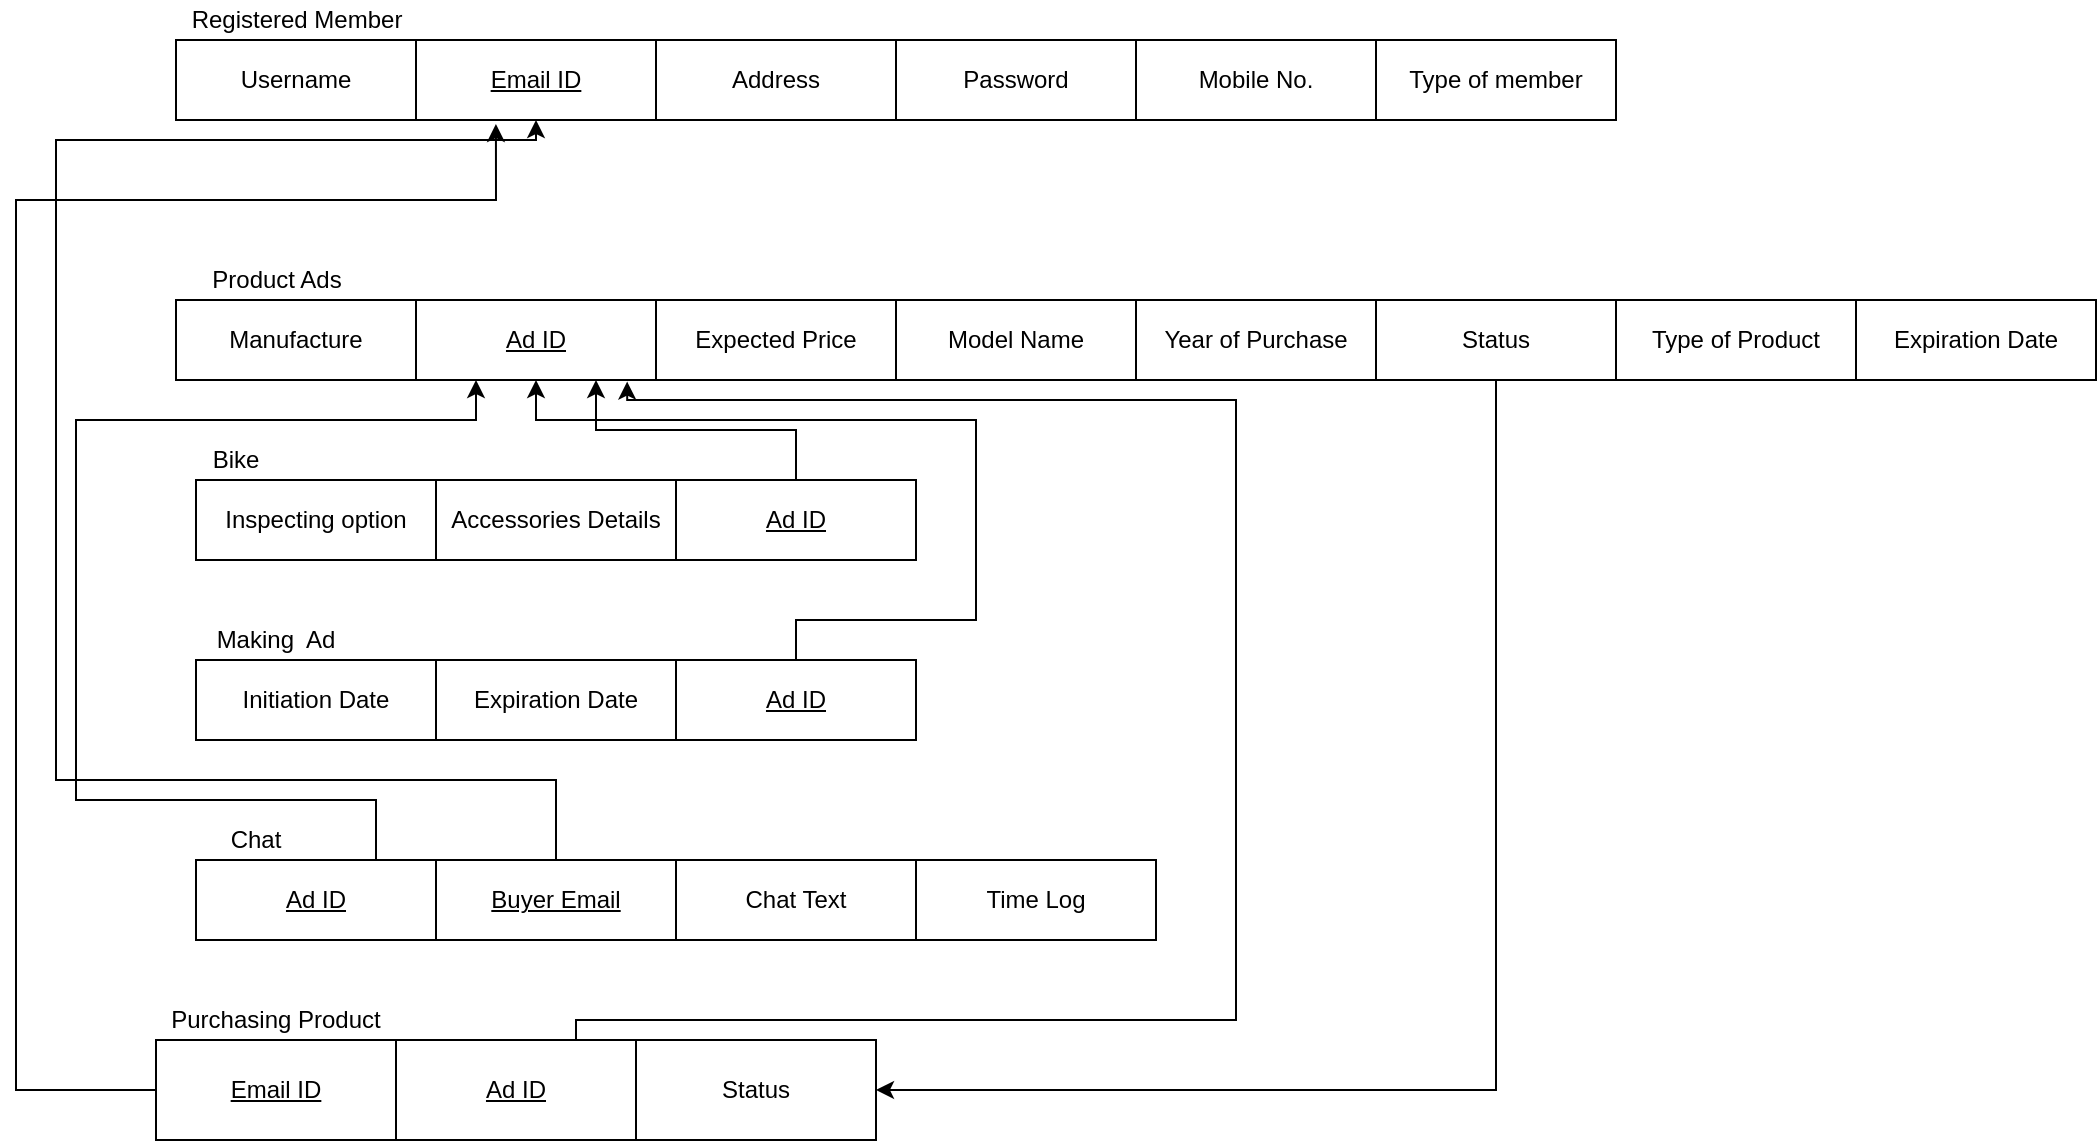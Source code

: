 <mxfile version="13.7.9" type="github">
  <diagram id="R2lEEEUBdFMjLlhIrx00" name="Page-1">
    <mxGraphModel dx="1038" dy="585" grid="1" gridSize="10" guides="1" tooltips="1" connect="1" arrows="1" fold="1" page="1" pageScale="1" pageWidth="850" pageHeight="1100" math="0" shadow="0" extFonts="Permanent Marker^https://fonts.googleapis.com/css?family=Permanent+Marker">
      <root>
        <mxCell id="0" />
        <mxCell id="1" parent="0" />
        <mxCell id="VTgU6rWMDkE47YNrMJMj-1" value="Username" style="rounded=0;whiteSpace=wrap;html=1;" parent="1" vertex="1">
          <mxGeometry x="110" y="160" width="120" height="40" as="geometry" />
        </mxCell>
        <mxCell id="VTgU6rWMDkE47YNrMJMj-2" value="&lt;u&gt;Email ID&lt;/u&gt;" style="rounded=0;whiteSpace=wrap;html=1;" parent="1" vertex="1">
          <mxGeometry x="230" y="160" width="120" height="40" as="geometry" />
        </mxCell>
        <mxCell id="VTgU6rWMDkE47YNrMJMj-3" value="Address" style="rounded=0;whiteSpace=wrap;html=1;" parent="1" vertex="1">
          <mxGeometry x="350" y="160" width="120" height="40" as="geometry" />
        </mxCell>
        <mxCell id="VTgU6rWMDkE47YNrMJMj-4" value="Password" style="rounded=0;whiteSpace=wrap;html=1;" parent="1" vertex="1">
          <mxGeometry x="470" y="160" width="120" height="40" as="geometry" />
        </mxCell>
        <mxCell id="VTgU6rWMDkE47YNrMJMj-5" value="Mobile No." style="rounded=0;whiteSpace=wrap;html=1;" parent="1" vertex="1">
          <mxGeometry x="590" y="160" width="120" height="40" as="geometry" />
        </mxCell>
        <mxCell id="VTgU6rWMDkE47YNrMJMj-6" value="Type of member" style="rounded=0;whiteSpace=wrap;html=1;" parent="1" vertex="1">
          <mxGeometry x="710" y="160" width="120" height="40" as="geometry" />
        </mxCell>
        <mxCell id="VTgU6rWMDkE47YNrMJMj-7" value="Registered Member" style="text;html=1;align=center;verticalAlign=middle;resizable=0;points=[];autosize=1;" parent="1" vertex="1">
          <mxGeometry x="110" y="140" width="120" height="20" as="geometry" />
        </mxCell>
        <mxCell id="VTgU6rWMDkE47YNrMJMj-9" value="Manufacture" style="rounded=0;whiteSpace=wrap;html=1;" parent="1" vertex="1">
          <mxGeometry x="110" y="290" width="120" height="40" as="geometry" />
        </mxCell>
        <mxCell id="VTgU6rWMDkE47YNrMJMj-10" value="&lt;u&gt;Ad ID&lt;/u&gt;" style="rounded=0;whiteSpace=wrap;html=1;" parent="1" vertex="1">
          <mxGeometry x="230" y="290" width="120" height="40" as="geometry" />
        </mxCell>
        <mxCell id="VTgU6rWMDkE47YNrMJMj-11" value="Expected Price" style="rounded=0;whiteSpace=wrap;html=1;" parent="1" vertex="1">
          <mxGeometry x="350" y="290" width="120" height="40" as="geometry" />
        </mxCell>
        <mxCell id="VTgU6rWMDkE47YNrMJMj-12" value="Model Name" style="rounded=0;whiteSpace=wrap;html=1;" parent="1" vertex="1">
          <mxGeometry x="470" y="290" width="120" height="40" as="geometry" />
        </mxCell>
        <mxCell id="VTgU6rWMDkE47YNrMJMj-13" value="Year of Purchase" style="rounded=0;whiteSpace=wrap;html=1;" parent="1" vertex="1">
          <mxGeometry x="590" y="290" width="120" height="40" as="geometry" />
        </mxCell>
        <mxCell id="Xb1ADGNEyXCBVWdmreie-17" style="edgeStyle=orthogonalEdgeStyle;rounded=0;orthogonalLoop=1;jettySize=auto;html=1;exitX=0.5;exitY=1;exitDx=0;exitDy=0;entryX=1;entryY=0.5;entryDx=0;entryDy=0;" edge="1" parent="1" source="VTgU6rWMDkE47YNrMJMj-14" target="Xb1ADGNEyXCBVWdmreie-9">
          <mxGeometry relative="1" as="geometry" />
        </mxCell>
        <mxCell id="VTgU6rWMDkE47YNrMJMj-14" value="Status" style="rounded=0;whiteSpace=wrap;html=1;" parent="1" vertex="1">
          <mxGeometry x="710" y="290" width="120" height="40" as="geometry" />
        </mxCell>
        <mxCell id="VTgU6rWMDkE47YNrMJMj-15" value="Product Ads" style="text;html=1;align=center;verticalAlign=middle;resizable=0;points=[];autosize=1;" parent="1" vertex="1">
          <mxGeometry x="120" y="270" width="80" height="20" as="geometry" />
        </mxCell>
        <mxCell id="VTgU6rWMDkE47YNrMJMj-16" value="Type of Product" style="rounded=0;whiteSpace=wrap;html=1;" parent="1" vertex="1">
          <mxGeometry x="830" y="290" width="120" height="40" as="geometry" />
        </mxCell>
        <mxCell id="VTgU6rWMDkE47YNrMJMj-18" value="Inspecting option" style="rounded=0;whiteSpace=wrap;html=1;" parent="1" vertex="1">
          <mxGeometry x="120" y="380" width="120" height="40" as="geometry" />
        </mxCell>
        <mxCell id="VTgU6rWMDkE47YNrMJMj-19" value="Accessories Details" style="rounded=0;whiteSpace=wrap;html=1;" parent="1" vertex="1">
          <mxGeometry x="240" y="380" width="120" height="40" as="geometry" />
        </mxCell>
        <mxCell id="VTgU6rWMDkE47YNrMJMj-20" value="Bike" style="text;html=1;strokeColor=none;fillColor=none;align=center;verticalAlign=middle;whiteSpace=wrap;rounded=0;" parent="1" vertex="1">
          <mxGeometry x="120" y="360" width="40" height="20" as="geometry" />
        </mxCell>
        <mxCell id="Xb1ADGNEyXCBVWdmreie-4" style="edgeStyle=orthogonalEdgeStyle;rounded=0;orthogonalLoop=1;jettySize=auto;html=1;exitX=0.5;exitY=0;exitDx=0;exitDy=0;entryX=0.75;entryY=1;entryDx=0;entryDy=0;" edge="1" parent="1" source="VTgU6rWMDkE47YNrMJMj-21" target="VTgU6rWMDkE47YNrMJMj-10">
          <mxGeometry relative="1" as="geometry" />
        </mxCell>
        <mxCell id="VTgU6rWMDkE47YNrMJMj-21" value="&lt;u&gt;Ad ID&lt;/u&gt;" style="rounded=0;whiteSpace=wrap;html=1;" parent="1" vertex="1">
          <mxGeometry x="360" y="380" width="120" height="40" as="geometry" />
        </mxCell>
        <mxCell id="VTgU6rWMDkE47YNrMJMj-22" value="Initiation Date" style="rounded=0;whiteSpace=wrap;html=1;" parent="1" vertex="1">
          <mxGeometry x="120" y="470" width="120" height="40" as="geometry" />
        </mxCell>
        <mxCell id="VTgU6rWMDkE47YNrMJMj-23" value="Expiration Date" style="rounded=0;whiteSpace=wrap;html=1;" parent="1" vertex="1">
          <mxGeometry x="950" y="290" width="120" height="40" as="geometry" />
        </mxCell>
        <mxCell id="VTgU6rWMDkE47YNrMJMj-24" value="Expiration Date" style="rounded=0;whiteSpace=wrap;html=1;" parent="1" vertex="1">
          <mxGeometry x="240" y="470" width="120" height="40" as="geometry" />
        </mxCell>
        <mxCell id="VTgU6rWMDkE47YNrMJMj-25" value="Making&amp;nbsp; Ad" style="text;html=1;strokeColor=none;fillColor=none;align=center;verticalAlign=middle;whiteSpace=wrap;rounded=0;" parent="1" vertex="1">
          <mxGeometry x="125" y="450" width="70" height="20" as="geometry" />
        </mxCell>
        <mxCell id="VTgU6rWMDkE47YNrMJMj-26" value="Chat Text" style="rounded=0;whiteSpace=wrap;html=1;" parent="1" vertex="1">
          <mxGeometry x="360" y="570" width="120" height="40" as="geometry" />
        </mxCell>
        <mxCell id="Xb1ADGNEyXCBVWdmreie-3" style="edgeStyle=orthogonalEdgeStyle;rounded=0;orthogonalLoop=1;jettySize=auto;html=1;exitX=0.75;exitY=0;exitDx=0;exitDy=0;entryX=0.25;entryY=1;entryDx=0;entryDy=0;" edge="1" parent="1" source="VTgU6rWMDkE47YNrMJMj-27" target="VTgU6rWMDkE47YNrMJMj-10">
          <mxGeometry relative="1" as="geometry">
            <Array as="points">
              <mxPoint x="210" y="540" />
              <mxPoint x="60" y="540" />
              <mxPoint x="60" y="350" />
              <mxPoint x="260" y="350" />
            </Array>
          </mxGeometry>
        </mxCell>
        <mxCell id="VTgU6rWMDkE47YNrMJMj-27" value="&lt;u&gt;Ad ID&lt;/u&gt;" style="rounded=0;whiteSpace=wrap;html=1;" parent="1" vertex="1">
          <mxGeometry x="120" y="570" width="120" height="40" as="geometry" />
        </mxCell>
        <mxCell id="Xb1ADGNEyXCBVWdmreie-1" style="edgeStyle=orthogonalEdgeStyle;rounded=0;orthogonalLoop=1;jettySize=auto;html=1;exitX=0.5;exitY=0;exitDx=0;exitDy=0;entryX=0.5;entryY=1;entryDx=0;entryDy=0;" edge="1" parent="1" source="VTgU6rWMDkE47YNrMJMj-28" target="VTgU6rWMDkE47YNrMJMj-2">
          <mxGeometry relative="1" as="geometry">
            <Array as="points">
              <mxPoint x="300" y="530" />
              <mxPoint x="50" y="530" />
              <mxPoint x="50" y="210" />
              <mxPoint x="290" y="210" />
            </Array>
          </mxGeometry>
        </mxCell>
        <mxCell id="VTgU6rWMDkE47YNrMJMj-28" value="&lt;u&gt;Buyer Email&lt;/u&gt;" style="rounded=0;whiteSpace=wrap;html=1;" parent="1" vertex="1">
          <mxGeometry x="240" y="570" width="120" height="40" as="geometry" />
        </mxCell>
        <mxCell id="VTgU6rWMDkE47YNrMJMj-30" value="Time Log" style="rounded=0;whiteSpace=wrap;html=1;" parent="1" vertex="1">
          <mxGeometry x="480" y="570" width="120" height="40" as="geometry" />
        </mxCell>
        <mxCell id="VTgU6rWMDkE47YNrMJMj-31" value="Chat" style="text;html=1;strokeColor=none;fillColor=none;align=center;verticalAlign=middle;whiteSpace=wrap;rounded=0;" parent="1" vertex="1">
          <mxGeometry x="130" y="550" width="40" height="20" as="geometry" />
        </mxCell>
        <mxCell id="Xb1ADGNEyXCBVWdmreie-6" style="edgeStyle=orthogonalEdgeStyle;rounded=0;orthogonalLoop=1;jettySize=auto;html=1;exitX=0.5;exitY=0;exitDx=0;exitDy=0;entryX=0.5;entryY=1;entryDx=0;entryDy=0;" edge="1" parent="1" source="Xb1ADGNEyXCBVWdmreie-5" target="VTgU6rWMDkE47YNrMJMj-10">
          <mxGeometry relative="1" as="geometry">
            <Array as="points">
              <mxPoint x="420" y="450" />
              <mxPoint x="510" y="450" />
              <mxPoint x="510" y="350" />
              <mxPoint x="290" y="350" />
            </Array>
          </mxGeometry>
        </mxCell>
        <mxCell id="Xb1ADGNEyXCBVWdmreie-5" value="&lt;u&gt;Ad ID&lt;/u&gt;" style="rounded=0;whiteSpace=wrap;html=1;" vertex="1" parent="1">
          <mxGeometry x="360" y="470" width="120" height="40" as="geometry" />
        </mxCell>
        <mxCell id="Xb1ADGNEyXCBVWdmreie-13" style="edgeStyle=orthogonalEdgeStyle;rounded=0;orthogonalLoop=1;jettySize=auto;html=1;exitX=0;exitY=0.5;exitDx=0;exitDy=0;entryX=0.333;entryY=1.05;entryDx=0;entryDy=0;entryPerimeter=0;" edge="1" parent="1" source="Xb1ADGNEyXCBVWdmreie-7" target="VTgU6rWMDkE47YNrMJMj-2">
          <mxGeometry relative="1" as="geometry">
            <Array as="points">
              <mxPoint x="30" y="685" />
              <mxPoint x="30" y="240" />
              <mxPoint x="270" y="240" />
            </Array>
          </mxGeometry>
        </mxCell>
        <mxCell id="Xb1ADGNEyXCBVWdmreie-7" value="&lt;u&gt;Email ID&lt;/u&gt;" style="rounded=0;whiteSpace=wrap;html=1;" vertex="1" parent="1">
          <mxGeometry x="100" y="660" width="120" height="50" as="geometry" />
        </mxCell>
        <mxCell id="Xb1ADGNEyXCBVWdmreie-15" style="edgeStyle=orthogonalEdgeStyle;rounded=0;orthogonalLoop=1;jettySize=auto;html=1;exitX=0.75;exitY=0;exitDx=0;exitDy=0;entryX=0.88;entryY=1.02;entryDx=0;entryDy=0;entryPerimeter=0;" edge="1" parent="1" source="Xb1ADGNEyXCBVWdmreie-8" target="VTgU6rWMDkE47YNrMJMj-10">
          <mxGeometry relative="1" as="geometry">
            <Array as="points">
              <mxPoint x="310" y="650" />
              <mxPoint x="640" y="650" />
              <mxPoint x="640" y="340" />
              <mxPoint x="336" y="340" />
            </Array>
          </mxGeometry>
        </mxCell>
        <mxCell id="Xb1ADGNEyXCBVWdmreie-8" value="&lt;u&gt;Ad ID&lt;/u&gt;" style="rounded=0;whiteSpace=wrap;html=1;" vertex="1" parent="1">
          <mxGeometry x="220" y="660" width="120" height="50" as="geometry" />
        </mxCell>
        <mxCell id="Xb1ADGNEyXCBVWdmreie-9" value="Status" style="rounded=0;whiteSpace=wrap;html=1;" vertex="1" parent="1">
          <mxGeometry x="340" y="660" width="120" height="50" as="geometry" />
        </mxCell>
        <mxCell id="Xb1ADGNEyXCBVWdmreie-10" value="Purchasing Product" style="text;html=1;strokeColor=none;fillColor=none;align=center;verticalAlign=middle;whiteSpace=wrap;rounded=0;" vertex="1" parent="1">
          <mxGeometry x="100" y="640" width="120" height="20" as="geometry" />
        </mxCell>
      </root>
    </mxGraphModel>
  </diagram>
</mxfile>
